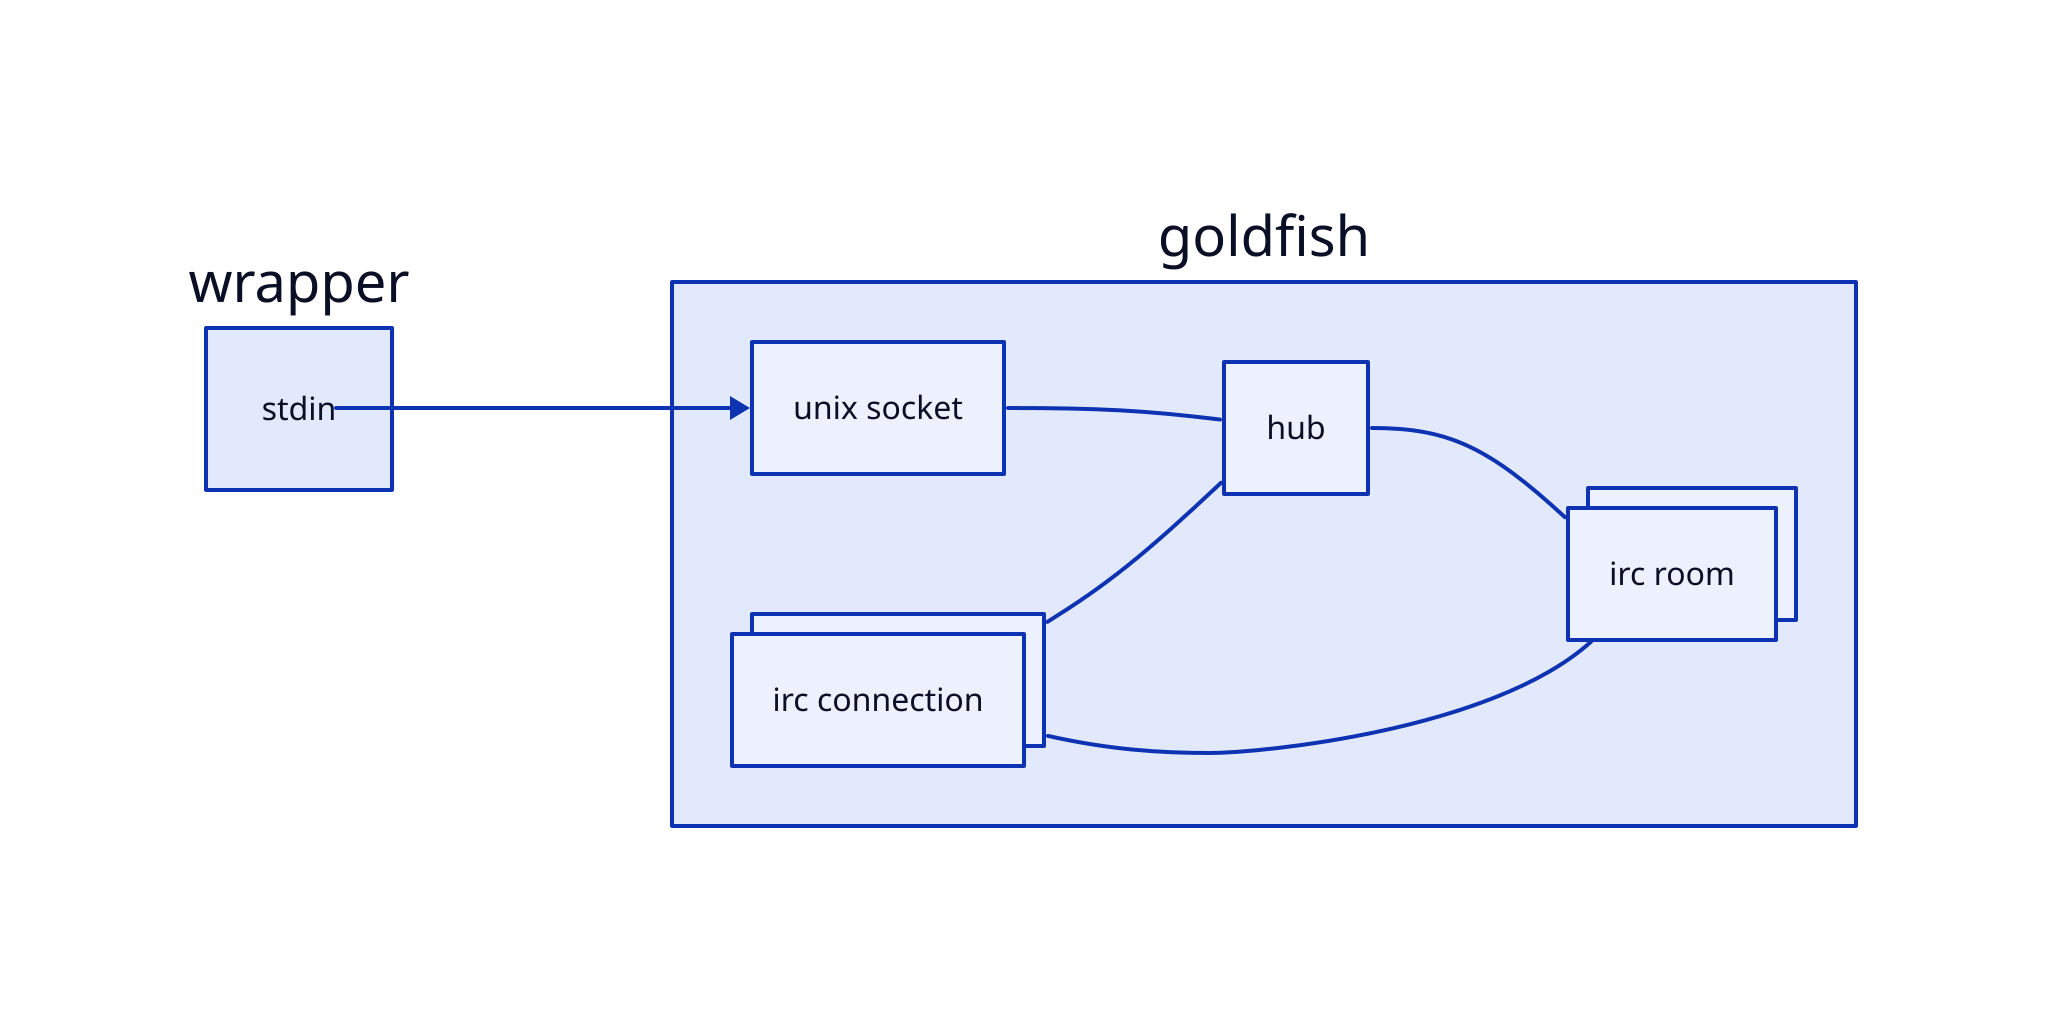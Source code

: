 direction: right
wrapper.stdin.shape: text

wrapper.stdin -> goldfish.unix socket

goldfish {
	irc connection.style.multiple: true
	irc room.style.multiple: true

   unix socket -- hub
	irc connection -- hub
   irc connection -- irc room
	hub -- irc room
}
